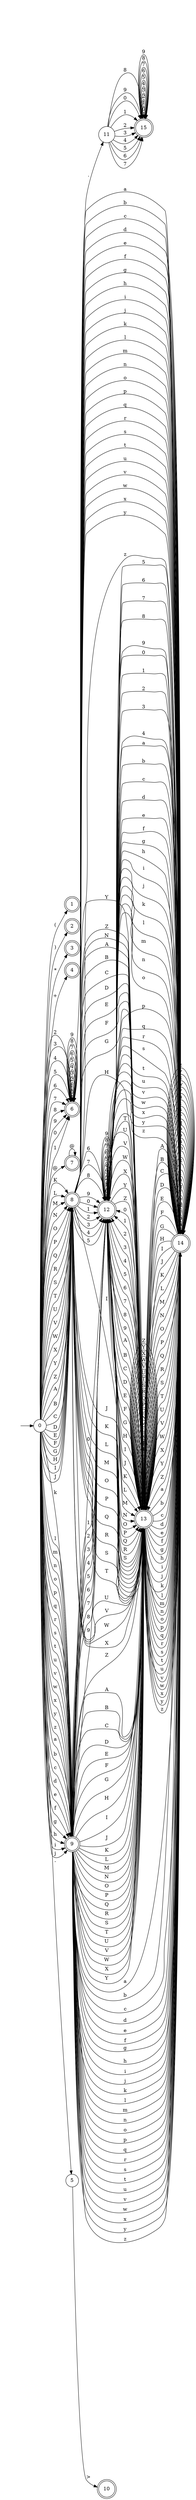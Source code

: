 digraph AFD {
    rankdir=LR;
    node [shape = circle];
    1 [shape=doublecircle];
    2 [shape=doublecircle];
    3 [shape=doublecircle];
    4 [shape=doublecircle];
    6 [shape=doublecircle];
    7 [shape=doublecircle];
    8 [shape=doublecircle];
    9 [shape=doublecircle];
    10 [shape=doublecircle];
    12 [shape=doublecircle];
    13 [shape=doublecircle];
    14 [shape=doublecircle];
    15 [shape=doublecircle];
    start [shape=plaintext,label=""];
    start -> 0;
    0 -> 1 [label="("];
    0 -> 2 [label=")"];
    0 -> 3 [label="*"];
    0 -> 4 [label="+"];
    0 -> 5 [label="-"];
    0 -> 6 [label="0"];
    0 -> 6 [label="1"];
    0 -> 6 [label="2"];
    0 -> 6 [label="3"];
    0 -> 6 [label="4"];
    0 -> 6 [label="5"];
    0 -> 6 [label="6"];
    0 -> 6 [label="7"];
    0 -> 6 [label="8"];
    0 -> 6 [label="9"];
    0 -> 7 [label="@"];
    0 -> 8 [label="A"];
    0 -> 8 [label="B"];
    0 -> 8 [label="C"];
    0 -> 8 [label="D"];
    0 -> 8 [label="E"];
    0 -> 8 [label="F"];
    0 -> 8 [label="G"];
    0 -> 8 [label="H"];
    0 -> 8 [label="I"];
    0 -> 8 [label="J"];
    0 -> 8 [label="K"];
    0 -> 8 [label="L"];
    0 -> 8 [label="M"];
    0 -> 8 [label="N"];
    0 -> 8 [label="O"];
    0 -> 8 [label="P"];
    0 -> 8 [label="Q"];
    0 -> 8 [label="R"];
    0 -> 8 [label="S"];
    0 -> 8 [label="T"];
    0 -> 8 [label="U"];
    0 -> 8 [label="V"];
    0 -> 8 [label="W"];
    0 -> 8 [label="X"];
    0 -> 8 [label="Y"];
    0 -> 8 [label="Z"];
    0 -> 9 [label="a"];
    0 -> 9 [label="b"];
    0 -> 9 [label="c"];
    0 -> 9 [label="d"];
    0 -> 9 [label="e"];
    0 -> 9 [label="f"];
    0 -> 9 [label="g"];
    0 -> 9 [label="h"];
    0 -> 9 [label="i"];
    0 -> 9 [label="j"];
    0 -> 9 [label="k"];
    0 -> 9 [label="l"];
    0 -> 9 [label="m"];
    0 -> 9 [label="n"];
    0 -> 9 [label="o"];
    0 -> 9 [label="p"];
    0 -> 9 [label="q"];
    0 -> 9 [label="r"];
    0 -> 9 [label="s"];
    0 -> 9 [label="t"];
    0 -> 9 [label="u"];
    0 -> 9 [label="v"];
    0 -> 9 [label="w"];
    0 -> 9 [label="x"];
    0 -> 9 [label="y"];
    0 -> 9 [label="z"];
    5 -> 10 [label=">"];
    6 -> 6 [label="0"];
    6 -> 6 [label="1"];
    6 -> 6 [label="2"];
    6 -> 6 [label="3"];
    6 -> 6 [label="4"];
    6 -> 6 [label="5"];
    6 -> 6 [label="6"];
    6 -> 6 [label="7"];
    6 -> 6 [label="8"];
    6 -> 6 [label="9"];
    6 -> 11 [label="."];
    7 -> 7 [label="@"];
    8 -> 12 [label="0"];
    8 -> 12 [label="1"];
    8 -> 12 [label="2"];
    8 -> 12 [label="3"];
    8 -> 12 [label="4"];
    8 -> 12 [label="5"];
    8 -> 12 [label="6"];
    8 -> 12 [label="7"];
    8 -> 12 [label="8"];
    8 -> 12 [label="9"];
    8 -> 13 [label="A"];
    8 -> 13 [label="B"];
    8 -> 13 [label="C"];
    8 -> 13 [label="D"];
    8 -> 13 [label="E"];
    8 -> 13 [label="F"];
    8 -> 13 [label="G"];
    8 -> 13 [label="H"];
    8 -> 13 [label="I"];
    8 -> 13 [label="J"];
    8 -> 13 [label="K"];
    8 -> 13 [label="L"];
    8 -> 13 [label="M"];
    8 -> 13 [label="N"];
    8 -> 13 [label="O"];
    8 -> 13 [label="P"];
    8 -> 13 [label="Q"];
    8 -> 13 [label="R"];
    8 -> 13 [label="S"];
    8 -> 13 [label="T"];
    8 -> 13 [label="U"];
    8 -> 13 [label="V"];
    8 -> 13 [label="W"];
    8 -> 13 [label="X"];
    8 -> 13 [label="Y"];
    8 -> 13 [label="Z"];
    8 -> 14 [label="a"];
    8 -> 14 [label="b"];
    8 -> 14 [label="c"];
    8 -> 14 [label="d"];
    8 -> 14 [label="e"];
    8 -> 14 [label="f"];
    8 -> 14 [label="g"];
    8 -> 14 [label="h"];
    8 -> 14 [label="i"];
    8 -> 14 [label="j"];
    8 -> 14 [label="k"];
    8 -> 14 [label="l"];
    8 -> 14 [label="m"];
    8 -> 14 [label="n"];
    8 -> 14 [label="o"];
    8 -> 14 [label="p"];
    8 -> 14 [label="q"];
    8 -> 14 [label="r"];
    8 -> 14 [label="s"];
    8 -> 14 [label="t"];
    8 -> 14 [label="u"];
    8 -> 14 [label="v"];
    8 -> 14 [label="w"];
    8 -> 14 [label="x"];
    8 -> 14 [label="y"];
    8 -> 14 [label="z"];
    9 -> 12 [label="0"];
    9 -> 12 [label="1"];
    9 -> 12 [label="2"];
    9 -> 12 [label="3"];
    9 -> 12 [label="4"];
    9 -> 12 [label="5"];
    9 -> 12 [label="6"];
    9 -> 12 [label="7"];
    9 -> 12 [label="8"];
    9 -> 12 [label="9"];
    9 -> 13 [label="A"];
    9 -> 13 [label="B"];
    9 -> 13 [label="C"];
    9 -> 13 [label="D"];
    9 -> 13 [label="E"];
    9 -> 13 [label="F"];
    9 -> 13 [label="G"];
    9 -> 13 [label="H"];
    9 -> 13 [label="I"];
    9 -> 13 [label="J"];
    9 -> 13 [label="K"];
    9 -> 13 [label="L"];
    9 -> 13 [label="M"];
    9 -> 13 [label="N"];
    9 -> 13 [label="O"];
    9 -> 13 [label="P"];
    9 -> 13 [label="Q"];
    9 -> 13 [label="R"];
    9 -> 13 [label="S"];
    9 -> 13 [label="T"];
    9 -> 13 [label="U"];
    9 -> 13 [label="V"];
    9 -> 13 [label="W"];
    9 -> 13 [label="X"];
    9 -> 13 [label="Y"];
    9 -> 13 [label="Z"];
    9 -> 14 [label="a"];
    9 -> 14 [label="b"];
    9 -> 14 [label="c"];
    9 -> 14 [label="d"];
    9 -> 14 [label="e"];
    9 -> 14 [label="f"];
    9 -> 14 [label="g"];
    9 -> 14 [label="h"];
    9 -> 14 [label="i"];
    9 -> 14 [label="j"];
    9 -> 14 [label="k"];
    9 -> 14 [label="l"];
    9 -> 14 [label="m"];
    9 -> 14 [label="n"];
    9 -> 14 [label="o"];
    9 -> 14 [label="p"];
    9 -> 14 [label="q"];
    9 -> 14 [label="r"];
    9 -> 14 [label="s"];
    9 -> 14 [label="t"];
    9 -> 14 [label="u"];
    9 -> 14 [label="v"];
    9 -> 14 [label="w"];
    9 -> 14 [label="x"];
    9 -> 14 [label="y"];
    9 -> 14 [label="z"];
    11 -> 15 [label="0"];
    11 -> 15 [label="1"];
    11 -> 15 [label="2"];
    11 -> 15 [label="3"];
    11 -> 15 [label="4"];
    11 -> 15 [label="5"];
    11 -> 15 [label="6"];
    11 -> 15 [label="7"];
    11 -> 15 [label="8"];
    11 -> 15 [label="9"];
    12 -> 12 [label="0"];
    12 -> 12 [label="1"];
    12 -> 12 [label="2"];
    12 -> 12 [label="3"];
    12 -> 12 [label="4"];
    12 -> 12 [label="5"];
    12 -> 12 [label="6"];
    12 -> 12 [label="7"];
    12 -> 12 [label="8"];
    12 -> 12 [label="9"];
    12 -> 13 [label="A"];
    12 -> 13 [label="B"];
    12 -> 13 [label="C"];
    12 -> 13 [label="D"];
    12 -> 13 [label="E"];
    12 -> 13 [label="F"];
    12 -> 13 [label="G"];
    12 -> 13 [label="H"];
    12 -> 13 [label="I"];
    12 -> 13 [label="J"];
    12 -> 13 [label="K"];
    12 -> 13 [label="L"];
    12 -> 13 [label="M"];
    12 -> 13 [label="N"];
    12 -> 13 [label="O"];
    12 -> 13 [label="P"];
    12 -> 13 [label="Q"];
    12 -> 13 [label="R"];
    12 -> 13 [label="S"];
    12 -> 13 [label="T"];
    12 -> 13 [label="U"];
    12 -> 13 [label="V"];
    12 -> 13 [label="W"];
    12 -> 13 [label="X"];
    12 -> 13 [label="Y"];
    12 -> 13 [label="Z"];
    12 -> 14 [label="a"];
    12 -> 14 [label="b"];
    12 -> 14 [label="c"];
    12 -> 14 [label="d"];
    12 -> 14 [label="e"];
    12 -> 14 [label="f"];
    12 -> 14 [label="g"];
    12 -> 14 [label="h"];
    12 -> 14 [label="i"];
    12 -> 14 [label="j"];
    12 -> 14 [label="k"];
    12 -> 14 [label="l"];
    12 -> 14 [label="m"];
    12 -> 14 [label="n"];
    12 -> 14 [label="o"];
    12 -> 14 [label="p"];
    12 -> 14 [label="q"];
    12 -> 14 [label="r"];
    12 -> 14 [label="s"];
    12 -> 14 [label="t"];
    12 -> 14 [label="u"];
    12 -> 14 [label="v"];
    12 -> 14 [label="w"];
    12 -> 14 [label="x"];
    12 -> 14 [label="y"];
    12 -> 14 [label="z"];
    13 -> 12 [label="0"];
    13 -> 12 [label="1"];
    13 -> 12 [label="2"];
    13 -> 12 [label="3"];
    13 -> 12 [label="4"];
    13 -> 12 [label="5"];
    13 -> 12 [label="6"];
    13 -> 12 [label="7"];
    13 -> 12 [label="8"];
    13 -> 12 [label="9"];
    13 -> 13 [label="A"];
    13 -> 13 [label="B"];
    13 -> 13 [label="C"];
    13 -> 13 [label="D"];
    13 -> 13 [label="E"];
    13 -> 13 [label="F"];
    13 -> 13 [label="G"];
    13 -> 13 [label="H"];
    13 -> 13 [label="I"];
    13 -> 13 [label="J"];
    13 -> 13 [label="K"];
    13 -> 13 [label="L"];
    13 -> 13 [label="M"];
    13 -> 13 [label="N"];
    13 -> 13 [label="O"];
    13 -> 13 [label="P"];
    13 -> 13 [label="Q"];
    13 -> 13 [label="R"];
    13 -> 13 [label="S"];
    13 -> 13 [label="T"];
    13 -> 13 [label="U"];
    13 -> 13 [label="V"];
    13 -> 13 [label="W"];
    13 -> 13 [label="X"];
    13 -> 13 [label="Y"];
    13 -> 13 [label="Z"];
    13 -> 14 [label="a"];
    13 -> 14 [label="b"];
    13 -> 14 [label="c"];
    13 -> 14 [label="d"];
    13 -> 14 [label="e"];
    13 -> 14 [label="f"];
    13 -> 14 [label="g"];
    13 -> 14 [label="h"];
    13 -> 14 [label="i"];
    13 -> 14 [label="j"];
    13 -> 14 [label="k"];
    13 -> 14 [label="l"];
    13 -> 14 [label="m"];
    13 -> 14 [label="n"];
    13 -> 14 [label="o"];
    13 -> 14 [label="p"];
    13 -> 14 [label="q"];
    13 -> 14 [label="r"];
    13 -> 14 [label="s"];
    13 -> 14 [label="t"];
    13 -> 14 [label="u"];
    13 -> 14 [label="v"];
    13 -> 14 [label="w"];
    13 -> 14 [label="x"];
    13 -> 14 [label="y"];
    13 -> 14 [label="z"];
    14 -> 12 [label="0"];
    14 -> 12 [label="1"];
    14 -> 12 [label="2"];
    14 -> 12 [label="3"];
    14 -> 12 [label="4"];
    14 -> 12 [label="5"];
    14 -> 12 [label="6"];
    14 -> 12 [label="7"];
    14 -> 12 [label="8"];
    14 -> 12 [label="9"];
    14 -> 13 [label="A"];
    14 -> 13 [label="B"];
    14 -> 13 [label="C"];
    14 -> 13 [label="D"];
    14 -> 13 [label="E"];
    14 -> 13 [label="F"];
    14 -> 13 [label="G"];
    14 -> 13 [label="H"];
    14 -> 13 [label="I"];
    14 -> 13 [label="J"];
    14 -> 13 [label="K"];
    14 -> 13 [label="L"];
    14 -> 13 [label="M"];
    14 -> 13 [label="N"];
    14 -> 13 [label="O"];
    14 -> 13 [label="P"];
    14 -> 13 [label="Q"];
    14 -> 13 [label="R"];
    14 -> 13 [label="S"];
    14 -> 13 [label="T"];
    14 -> 13 [label="U"];
    14 -> 13 [label="V"];
    14 -> 13 [label="W"];
    14 -> 13 [label="X"];
    14 -> 13 [label="Y"];
    14 -> 13 [label="Z"];
    14 -> 14 [label="a"];
    14 -> 14 [label="b"];
    14 -> 14 [label="c"];
    14 -> 14 [label="d"];
    14 -> 14 [label="e"];
    14 -> 14 [label="f"];
    14 -> 14 [label="g"];
    14 -> 14 [label="h"];
    14 -> 14 [label="i"];
    14 -> 14 [label="j"];
    14 -> 14 [label="k"];
    14 -> 14 [label="l"];
    14 -> 14 [label="m"];
    14 -> 14 [label="n"];
    14 -> 14 [label="o"];
    14 -> 14 [label="p"];
    14 -> 14 [label="q"];
    14 -> 14 [label="r"];
    14 -> 14 [label="s"];
    14 -> 14 [label="t"];
    14 -> 14 [label="u"];
    14 -> 14 [label="v"];
    14 -> 14 [label="w"];
    14 -> 14 [label="x"];
    14 -> 14 [label="y"];
    14 -> 14 [label="z"];
    15 -> 15 [label="0"];
    15 -> 15 [label="1"];
    15 -> 15 [label="2"];
    15 -> 15 [label="3"];
    15 -> 15 [label="4"];
    15 -> 15 [label="5"];
    15 -> 15 [label="6"];
    15 -> 15 [label="7"];
    15 -> 15 [label="8"];
    15 -> 15 [label="9"];
}